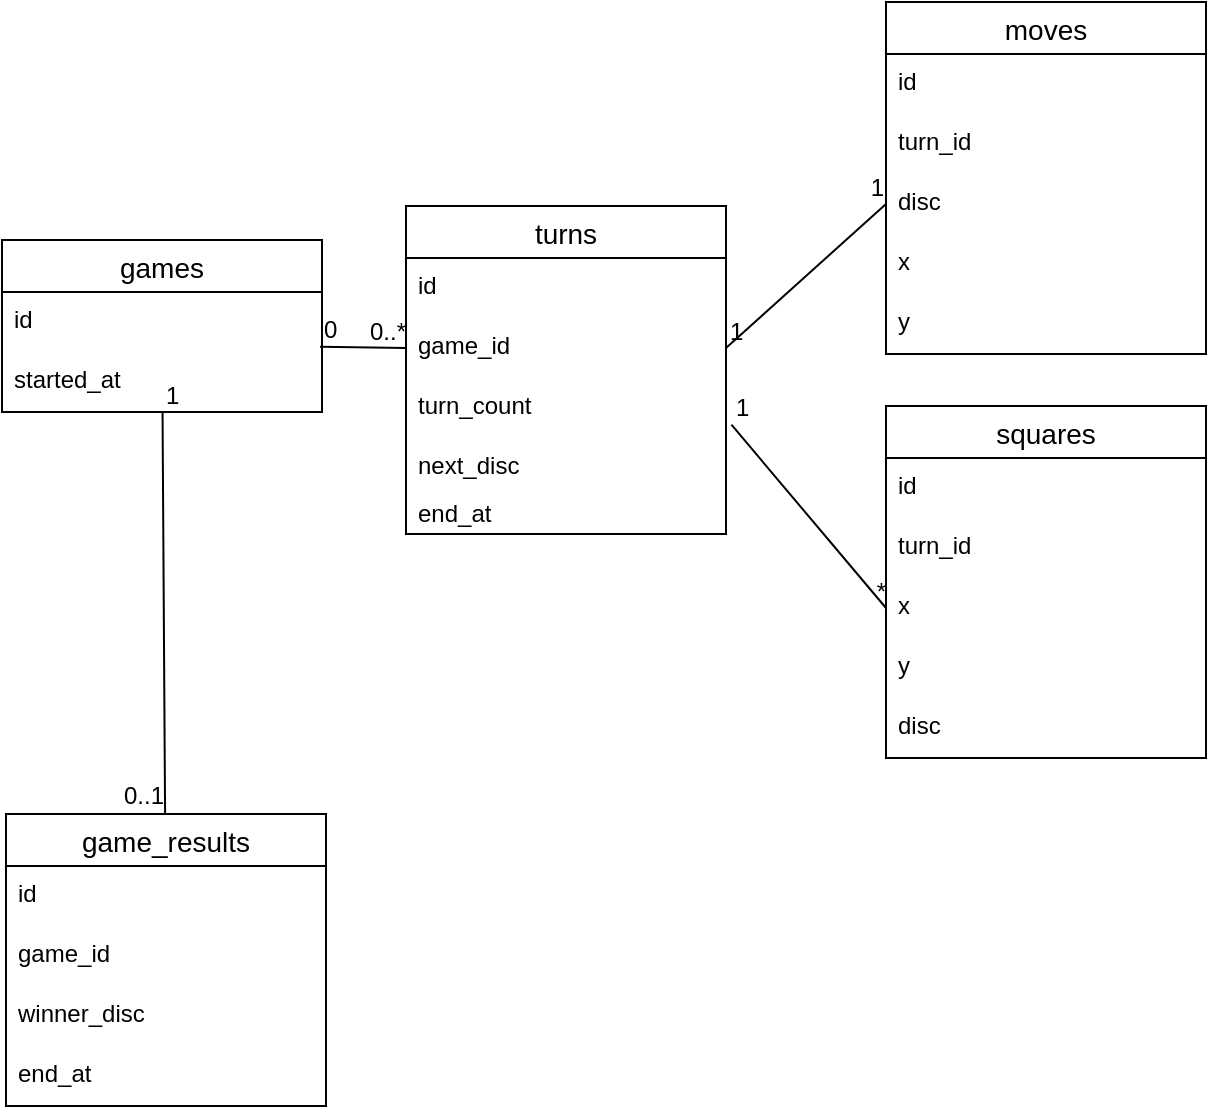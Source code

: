 <mxfile>
    <diagram id="32tUgfcE6k618E6HgHHY" name="ページ1">
        <mxGraphModel dx="389" dy="435" grid="1" gridSize="10" guides="1" tooltips="1" connect="1" arrows="1" fold="1" page="1" pageScale="1" pageWidth="1169" pageHeight="827" math="0" shadow="0">
            <root>
                <mxCell id="0"/>
                <mxCell id="1" parent="0"/>
                <mxCell id="15" value="games" style="swimlane;fontStyle=0;childLayout=stackLayout;horizontal=1;startSize=26;horizontalStack=0;resizeParent=1;resizeParentMax=0;resizeLast=0;collapsible=1;marginBottom=0;align=center;fontSize=14;" parent="1" vertex="1">
                    <mxGeometry x="28" y="127" width="160" height="86" as="geometry"/>
                </mxCell>
                <mxCell id="16" value="id" style="text;strokeColor=none;fillColor=none;spacingLeft=4;spacingRight=4;overflow=hidden;rotatable=0;points=[[0,0.5],[1,0.5]];portConstraint=eastwest;fontSize=12;" parent="15" vertex="1">
                    <mxGeometry y="26" width="160" height="30" as="geometry"/>
                </mxCell>
                <mxCell id="17" value="started_at" style="text;strokeColor=none;fillColor=none;spacingLeft=4;spacingRight=4;overflow=hidden;rotatable=0;points=[[0,0.5],[1,0.5]];portConstraint=eastwest;fontSize=12;" parent="15" vertex="1">
                    <mxGeometry y="56" width="160" height="30" as="geometry"/>
                </mxCell>
                <mxCell id="32" value="" style="endArrow=none;html=1;rounded=0;exitX=0.994;exitY=-0.089;exitDx=0;exitDy=0;exitPerimeter=0;entryX=0;entryY=0.5;entryDx=0;entryDy=0;" parent="1" source="17" target="37" edge="1">
                    <mxGeometry relative="1" as="geometry">
                        <mxPoint x="370" y="190" as="sourcePoint"/>
                        <mxPoint x="530" y="190" as="targetPoint"/>
                    </mxGeometry>
                </mxCell>
                <mxCell id="33" value="0" style="resizable=0;html=1;align=left;verticalAlign=bottom;" parent="32" connectable="0" vertex="1">
                    <mxGeometry x="-1" relative="1" as="geometry"/>
                </mxCell>
                <mxCell id="34" value="0..*" style="resizable=0;html=1;align=right;verticalAlign=bottom;" parent="32" connectable="0" vertex="1">
                    <mxGeometry x="1" relative="1" as="geometry"/>
                </mxCell>
                <mxCell id="35" value="turns" style="swimlane;fontStyle=0;childLayout=stackLayout;horizontal=1;startSize=26;horizontalStack=0;resizeParent=1;resizeParentMax=0;resizeLast=0;collapsible=1;marginBottom=0;align=center;fontSize=14;" parent="1" vertex="1">
                    <mxGeometry x="230" y="110" width="160" height="164" as="geometry"/>
                </mxCell>
                <mxCell id="36" value="id" style="text;strokeColor=none;fillColor=none;spacingLeft=4;spacingRight=4;overflow=hidden;rotatable=0;points=[[0,0.5],[1,0.5]];portConstraint=eastwest;fontSize=12;" parent="35" vertex="1">
                    <mxGeometry y="26" width="160" height="30" as="geometry"/>
                </mxCell>
                <mxCell id="37" value="game_id" style="text;strokeColor=none;fillColor=none;spacingLeft=4;spacingRight=4;overflow=hidden;rotatable=0;points=[[0,0.5],[1,0.5]];portConstraint=eastwest;fontSize=12;" parent="35" vertex="1">
                    <mxGeometry y="56" width="160" height="30" as="geometry"/>
                </mxCell>
                <mxCell id="38" value="turn_count" style="text;strokeColor=none;fillColor=none;spacingLeft=4;spacingRight=4;overflow=hidden;rotatable=0;points=[[0,0.5],[1,0.5]];portConstraint=eastwest;fontSize=12;" parent="35" vertex="1">
                    <mxGeometry y="86" width="160" height="30" as="geometry"/>
                </mxCell>
                <mxCell id="71" value="next_disc&#10;" style="text;strokeColor=none;fillColor=none;spacingLeft=4;spacingRight=4;overflow=hidden;rotatable=0;points=[[0,0.5],[1,0.5]];portConstraint=eastwest;fontSize=12;" vertex="1" parent="35">
                    <mxGeometry y="116" width="160" height="24" as="geometry"/>
                </mxCell>
                <mxCell id="39" value="end_at" style="text;strokeColor=none;fillColor=none;spacingLeft=4;spacingRight=4;overflow=hidden;rotatable=0;points=[[0,0.5],[1,0.5]];portConstraint=eastwest;fontSize=12;fontStyle=0" parent="35" vertex="1">
                    <mxGeometry y="140" width="160" height="24" as="geometry"/>
                </mxCell>
                <mxCell id="42" value="moves" style="swimlane;fontStyle=0;childLayout=stackLayout;horizontal=1;startSize=26;horizontalStack=0;resizeParent=1;resizeParentMax=0;resizeLast=0;collapsible=1;marginBottom=0;align=center;fontSize=14;" parent="1" vertex="1">
                    <mxGeometry x="470" y="8" width="160" height="176" as="geometry"/>
                </mxCell>
                <mxCell id="43" value="id" style="text;strokeColor=none;fillColor=none;spacingLeft=4;spacingRight=4;overflow=hidden;rotatable=0;points=[[0,0.5],[1,0.5]];portConstraint=eastwest;fontSize=12;" parent="42" vertex="1">
                    <mxGeometry y="26" width="160" height="30" as="geometry"/>
                </mxCell>
                <mxCell id="44" value="turn_id" style="text;strokeColor=none;fillColor=none;spacingLeft=4;spacingRight=4;overflow=hidden;rotatable=0;points=[[0,0.5],[1,0.5]];portConstraint=eastwest;fontSize=12;" parent="42" vertex="1">
                    <mxGeometry y="56" width="160" height="30" as="geometry"/>
                </mxCell>
                <mxCell id="45" value="disc" style="text;strokeColor=none;fillColor=none;spacingLeft=4;spacingRight=4;overflow=hidden;rotatable=0;points=[[0,0.5],[1,0.5]];portConstraint=eastwest;fontSize=12;" parent="42" vertex="1">
                    <mxGeometry y="86" width="160" height="30" as="geometry"/>
                </mxCell>
                <mxCell id="48" value="x" style="text;strokeColor=none;fillColor=none;spacingLeft=4;spacingRight=4;overflow=hidden;rotatable=0;points=[[0,0.5],[1,0.5]];portConstraint=eastwest;fontSize=12;" parent="42" vertex="1">
                    <mxGeometry y="116" width="160" height="30" as="geometry"/>
                </mxCell>
                <mxCell id="49" value="y" style="text;strokeColor=none;fillColor=none;spacingLeft=4;spacingRight=4;overflow=hidden;rotatable=0;points=[[0,0.5],[1,0.5]];portConstraint=eastwest;fontSize=12;" parent="42" vertex="1">
                    <mxGeometry y="146" width="160" height="30" as="geometry"/>
                </mxCell>
                <mxCell id="50" value="" style="endArrow=none;html=1;rounded=0;exitX=1;exitY=0.5;exitDx=0;exitDy=0;entryX=0;entryY=0.5;entryDx=0;entryDy=0;" parent="1" source="37" target="45" edge="1">
                    <mxGeometry relative="1" as="geometry">
                        <mxPoint x="430" y="95.67" as="sourcePoint"/>
                        <mxPoint x="490.96" y="96.34" as="targetPoint"/>
                    </mxGeometry>
                </mxCell>
                <mxCell id="51" value="1" style="resizable=0;html=1;align=left;verticalAlign=bottom;" parent="50" connectable="0" vertex="1">
                    <mxGeometry x="-1" relative="1" as="geometry"/>
                </mxCell>
                <mxCell id="52" value="1" style="resizable=0;html=1;align=right;verticalAlign=bottom;" parent="50" connectable="0" vertex="1">
                    <mxGeometry x="1" relative="1" as="geometry"/>
                </mxCell>
                <mxCell id="53" value="squares" style="swimlane;fontStyle=0;childLayout=stackLayout;horizontal=1;startSize=26;horizontalStack=0;resizeParent=1;resizeParentMax=0;resizeLast=0;collapsible=1;marginBottom=0;align=center;fontSize=14;" parent="1" vertex="1">
                    <mxGeometry x="470" y="210" width="160" height="176" as="geometry"/>
                </mxCell>
                <mxCell id="54" value="id" style="text;strokeColor=none;fillColor=none;spacingLeft=4;spacingRight=4;overflow=hidden;rotatable=0;points=[[0,0.5],[1,0.5]];portConstraint=eastwest;fontSize=12;" parent="53" vertex="1">
                    <mxGeometry y="26" width="160" height="30" as="geometry"/>
                </mxCell>
                <mxCell id="55" value="turn_id" style="text;strokeColor=none;fillColor=none;spacingLeft=4;spacingRight=4;overflow=hidden;rotatable=0;points=[[0,0.5],[1,0.5]];portConstraint=eastwest;fontSize=12;" parent="53" vertex="1">
                    <mxGeometry y="56" width="160" height="30" as="geometry"/>
                </mxCell>
                <mxCell id="57" value="x" style="text;strokeColor=none;fillColor=none;spacingLeft=4;spacingRight=4;overflow=hidden;rotatable=0;points=[[0,0.5],[1,0.5]];portConstraint=eastwest;fontSize=12;" parent="53" vertex="1">
                    <mxGeometry y="86" width="160" height="30" as="geometry"/>
                </mxCell>
                <mxCell id="58" value="y" style="text;strokeColor=none;fillColor=none;spacingLeft=4;spacingRight=4;overflow=hidden;rotatable=0;points=[[0,0.5],[1,0.5]];portConstraint=eastwest;fontSize=12;" parent="53" vertex="1">
                    <mxGeometry y="116" width="160" height="30" as="geometry"/>
                </mxCell>
                <mxCell id="59" value="disc" style="text;strokeColor=none;fillColor=none;spacingLeft=4;spacingRight=4;overflow=hidden;rotatable=0;points=[[0,0.5],[1,0.5]];portConstraint=eastwest;fontSize=12;" parent="53" vertex="1">
                    <mxGeometry y="146" width="160" height="30" as="geometry"/>
                </mxCell>
                <mxCell id="60" value="" style="endArrow=none;html=1;rounded=0;exitX=1.017;exitY=0.778;exitDx=0;exitDy=0;exitPerimeter=0;entryX=0;entryY=0.5;entryDx=0;entryDy=0;" parent="1" source="38" target="57" edge="1">
                    <mxGeometry relative="1" as="geometry">
                        <mxPoint x="400" y="191" as="sourcePoint"/>
                        <mxPoint x="480" y="119" as="targetPoint"/>
                    </mxGeometry>
                </mxCell>
                <mxCell id="61" value="1" style="resizable=0;html=1;align=left;verticalAlign=bottom;" parent="60" connectable="0" vertex="1">
                    <mxGeometry x="-1" relative="1" as="geometry"/>
                </mxCell>
                <mxCell id="62" value="*" style="resizable=0;html=1;align=right;verticalAlign=bottom;" parent="60" connectable="0" vertex="1">
                    <mxGeometry x="1" relative="1" as="geometry"/>
                </mxCell>
                <mxCell id="63" value="game_results" style="swimlane;fontStyle=0;childLayout=stackLayout;horizontal=1;startSize=26;horizontalStack=0;resizeParent=1;resizeParentMax=0;resizeLast=0;collapsible=1;marginBottom=0;align=center;fontSize=14;" parent="1" vertex="1">
                    <mxGeometry x="30" y="414" width="160" height="146" as="geometry"/>
                </mxCell>
                <mxCell id="64" value="id" style="text;strokeColor=none;fillColor=none;spacingLeft=4;spacingRight=4;overflow=hidden;rotatable=0;points=[[0,0.5],[1,0.5]];portConstraint=eastwest;fontSize=12;" parent="63" vertex="1">
                    <mxGeometry y="26" width="160" height="30" as="geometry"/>
                </mxCell>
                <mxCell id="65" value="game_id" style="text;strokeColor=none;fillColor=none;spacingLeft=4;spacingRight=4;overflow=hidden;rotatable=0;points=[[0,0.5],[1,0.5]];portConstraint=eastwest;fontSize=12;" parent="63" vertex="1">
                    <mxGeometry y="56" width="160" height="30" as="geometry"/>
                </mxCell>
                <mxCell id="66" value="winner_disc" style="text;strokeColor=none;fillColor=none;spacingLeft=4;spacingRight=4;overflow=hidden;rotatable=0;points=[[0,0.5],[1,0.5]];portConstraint=eastwest;fontSize=12;" parent="63" vertex="1">
                    <mxGeometry y="86" width="160" height="30" as="geometry"/>
                </mxCell>
                <mxCell id="67" value="end_at" style="text;strokeColor=none;fillColor=none;spacingLeft=4;spacingRight=4;overflow=hidden;rotatable=0;points=[[0,0.5],[1,0.5]];portConstraint=eastwest;fontSize=12;" parent="63" vertex="1">
                    <mxGeometry y="116" width="160" height="30" as="geometry"/>
                </mxCell>
                <mxCell id="68" value="" style="endArrow=none;html=1;rounded=0;" parent="1" source="15" target="63" edge="1">
                    <mxGeometry relative="1" as="geometry">
                        <mxPoint x="197.04" y="190.33" as="sourcePoint"/>
                        <mxPoint x="240" y="191" as="targetPoint"/>
                    </mxGeometry>
                </mxCell>
                <mxCell id="69" value="1" style="resizable=0;html=1;align=left;verticalAlign=bottom;" parent="68" connectable="0" vertex="1">
                    <mxGeometry x="-1" relative="1" as="geometry"/>
                </mxCell>
                <mxCell id="70" value="0..1" style="resizable=0;html=1;align=right;verticalAlign=bottom;" parent="68" connectable="0" vertex="1">
                    <mxGeometry x="1" relative="1" as="geometry"/>
                </mxCell>
            </root>
        </mxGraphModel>
    </diagram>
</mxfile>